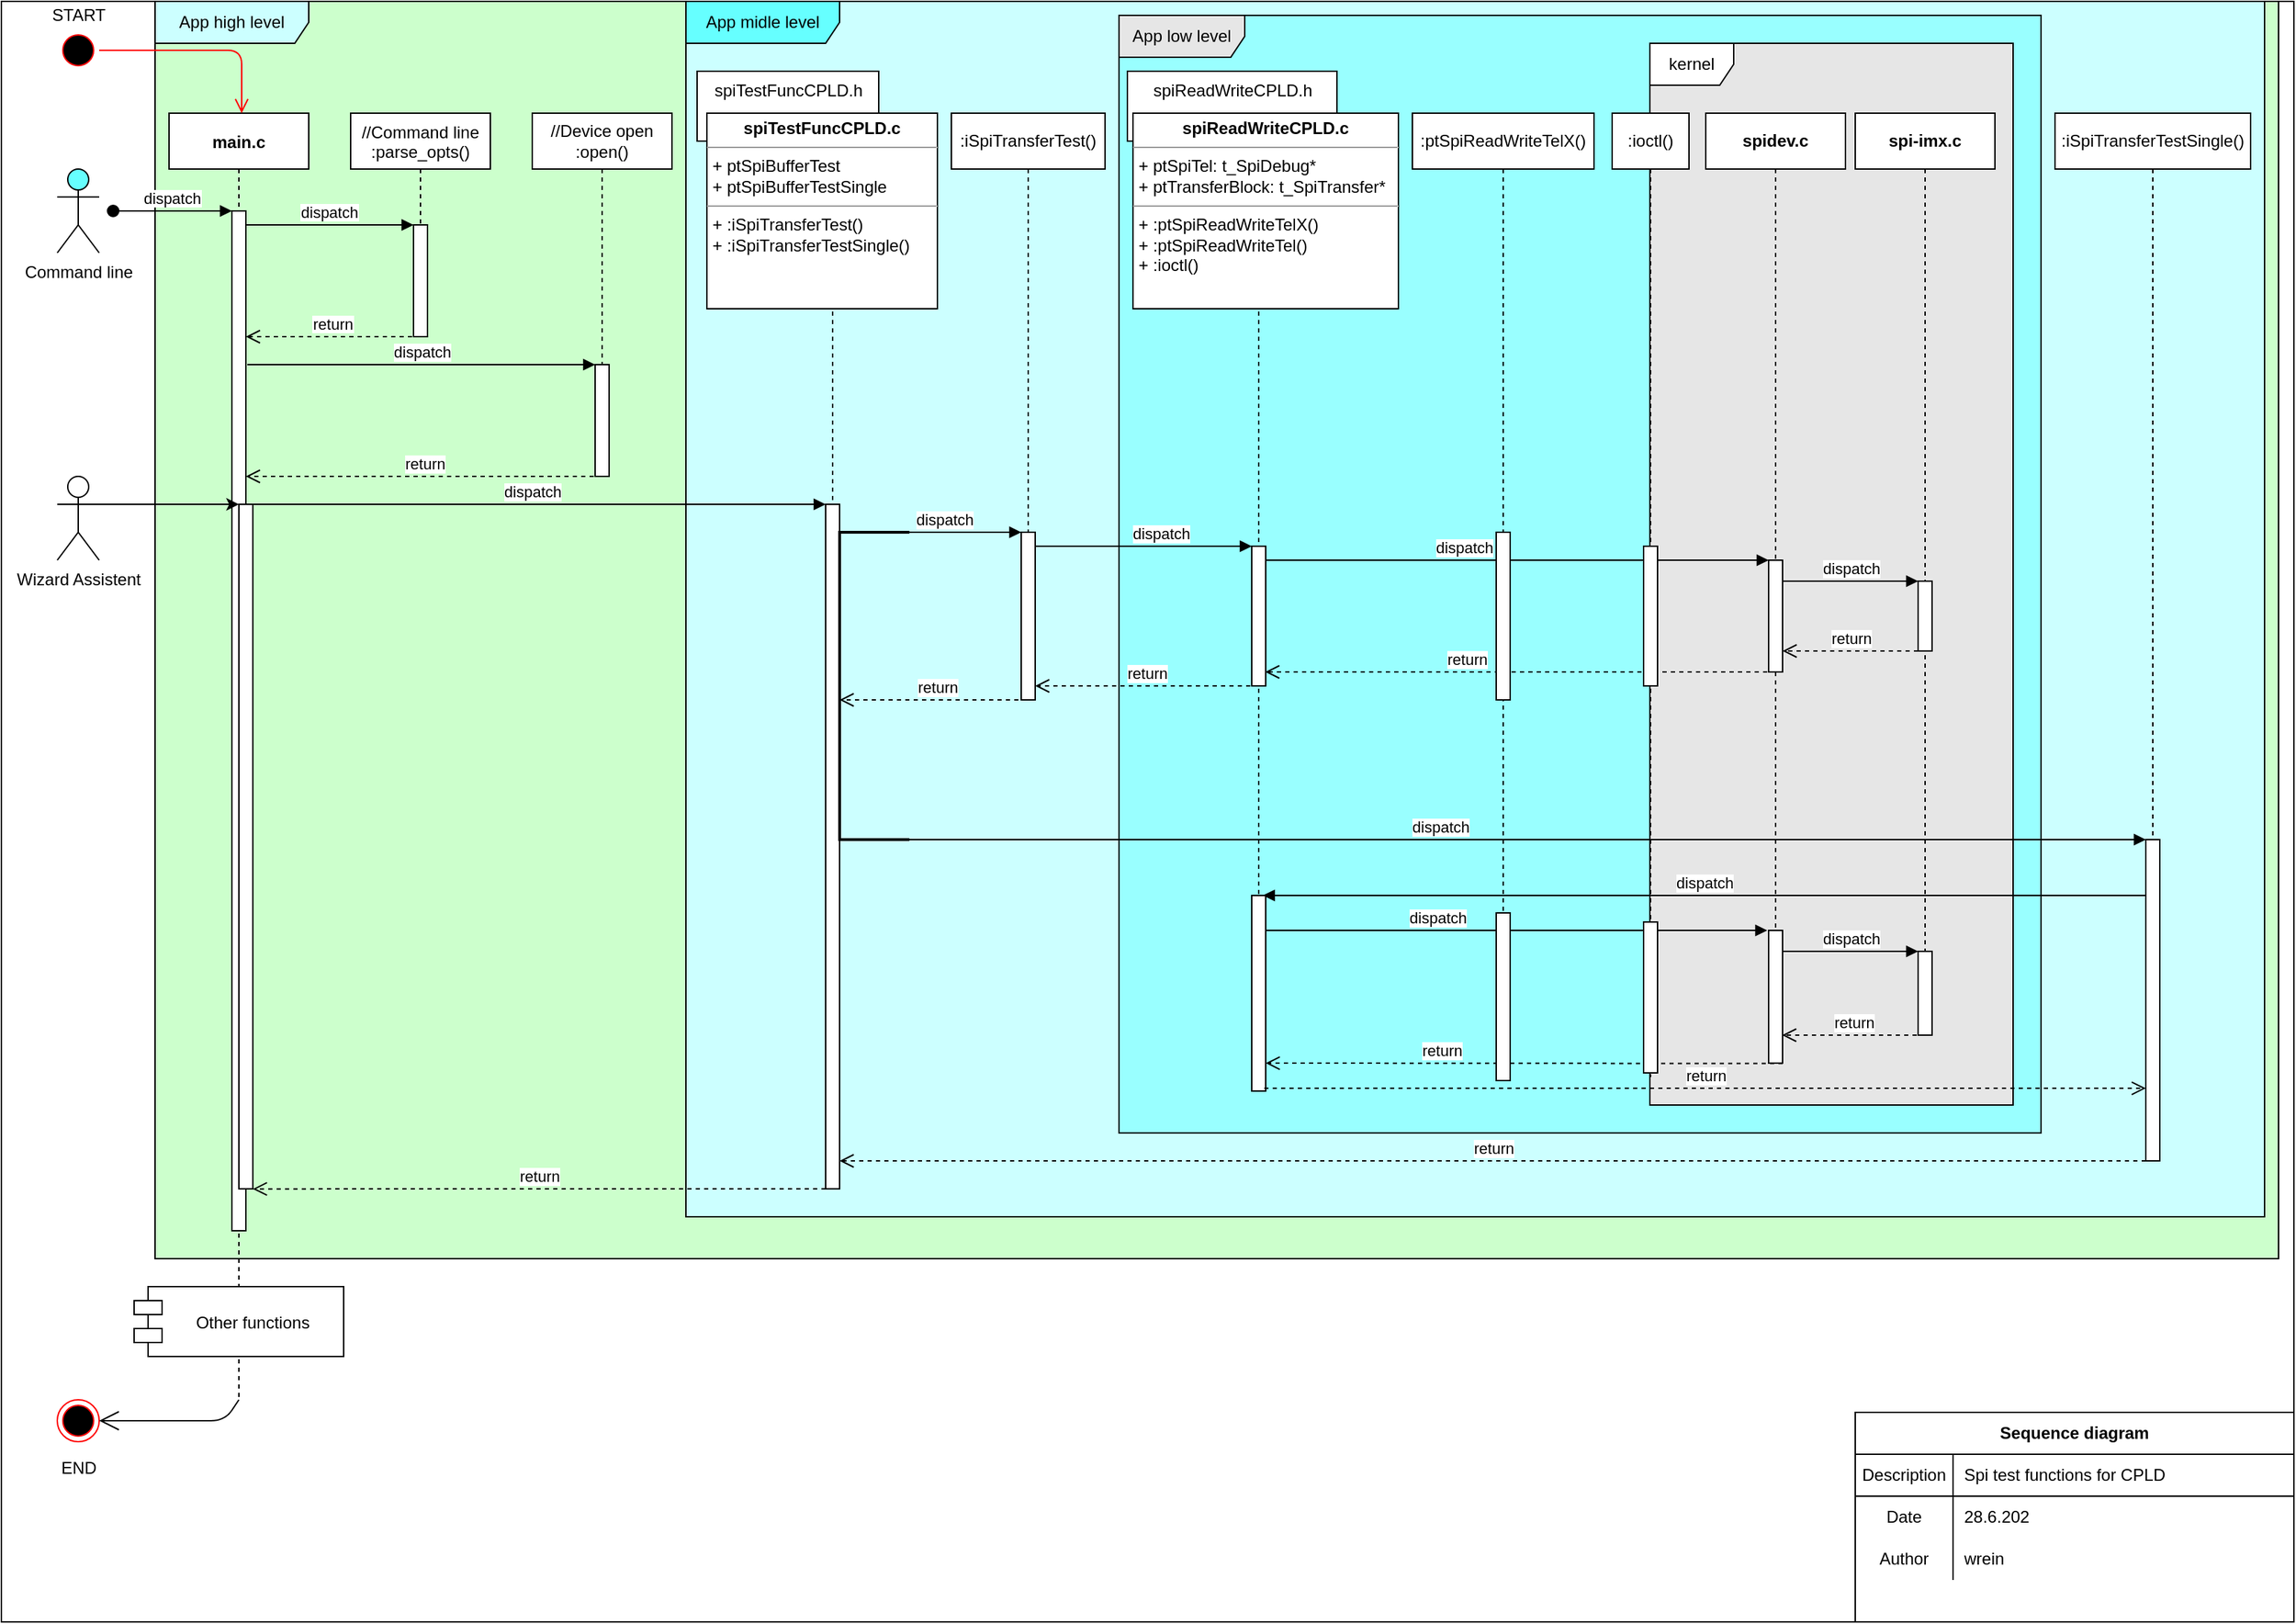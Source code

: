 <mxfile version="14.1.8" type="device"><diagram id="kgpKYQtTHZ0yAKxKKP6v" name="Page-1"><mxGraphModel dx="1086" dy="926" grid="1" gridSize="10" guides="1" tooltips="1" connect="1" arrows="1" fold="1" page="1" pageScale="1" pageWidth="1654" pageHeight="1169" background="#ffffff" math="0" shadow="0"><root><mxCell id="0"/><mxCell id="1" parent="0"/><mxCell id="VKZeagpRYc-gRWp1bDcH-94" value="" style="rounded=0;whiteSpace=wrap;html=1;shadow=0;labelBackgroundColor=none;fillColor=#ffffff;" parent="1" vertex="1"><mxGeometry width="1641" height="1160" as="geometry"/></mxCell><mxCell id="VKZeagpRYc-gRWp1bDcH-77" value="App high level" style="shape=umlFrame;whiteSpace=wrap;html=1;shadow=0;labelBackgroundColor=none;fillColor=#CCFFFF;width=110;height=30;swimlaneFillColor=#CCFFCC;" parent="1" vertex="1"><mxGeometry x="110" width="1520" height="900" as="geometry"/></mxCell><mxCell id="VKZeagpRYc-gRWp1bDcH-73" value="&lt;span style=&quot;background-color: rgb(102 , 255 , 255)&quot;&gt;App midle level&lt;/span&gt;" style="shape=umlFrame;whiteSpace=wrap;html=1;shadow=0;labelBackgroundColor=none;rotation=0;width=110;height=30;labelPosition=center;verticalLabelPosition=middle;align=center;verticalAlign=middle;swimlaneFillColor=#CCFFFF;fillColor=#66FFFF;" parent="1" vertex="1"><mxGeometry x="490" width="1130" height="870" as="geometry"/></mxCell><mxCell id="VKZeagpRYc-gRWp1bDcH-72" value="App low level" style="shape=umlFrame;whiteSpace=wrap;html=1;shadow=0;labelBackgroundColor=none;fillColor=#E6E6E6;width=90;height=30;swimlaneFillColor=#99FFFF;" parent="1" vertex="1"><mxGeometry x="800" y="10" width="660" height="800" as="geometry"/></mxCell><mxCell id="VKZeagpRYc-gRWp1bDcH-71" value="kernel" style="shape=umlFrame;whiteSpace=wrap;html=1;labelBackgroundColor=#ffffff;shadow=0;swimlaneFillColor=#E6E6E6;" parent="1" vertex="1"><mxGeometry x="1180" y="30" width="260" height="760" as="geometry"/></mxCell><mxCell id="VKZeagpRYc-gRWp1bDcH-44" value="spiReadWriteCPLD.h" style="html=1;verticalAlign=top;" parent="1" vertex="1"><mxGeometry x="806" y="50" width="150" height="50" as="geometry"/></mxCell><mxCell id="VKZeagpRYc-gRWp1bDcH-32" value="spiTestFuncCPLD.h" style="html=1;verticalAlign=top;" parent="1" vertex="1"><mxGeometry x="498" y="50" width="130" height="50" as="geometry"/></mxCell><mxCell id="3nuBFxr9cyL0pnOWT2aG-1" value="main.c" style="shape=umlLifeline;perimeter=lifelinePerimeter;container=1;collapsible=0;recursiveResize=0;rounded=0;shadow=0;strokeWidth=1;fontStyle=1" parent="1" vertex="1"><mxGeometry x="120" y="80" width="100" height="920" as="geometry"/></mxCell><mxCell id="3nuBFxr9cyL0pnOWT2aG-2" value="" style="points=[];perimeter=orthogonalPerimeter;rounded=0;shadow=0;strokeWidth=1;" parent="3nuBFxr9cyL0pnOWT2aG-1" vertex="1"><mxGeometry x="45" y="70" width="10" height="730" as="geometry"/></mxCell><mxCell id="3nuBFxr9cyL0pnOWT2aG-3" value="dispatch" style="verticalAlign=bottom;startArrow=oval;endArrow=block;startSize=8;shadow=0;strokeWidth=1;" parent="3nuBFxr9cyL0pnOWT2aG-1" target="3nuBFxr9cyL0pnOWT2aG-2" edge="1"><mxGeometry relative="1" as="geometry"><mxPoint x="-40" y="70" as="sourcePoint"/></mxGeometry></mxCell><mxCell id="3nuBFxr9cyL0pnOWT2aG-5" value="//Command line&#10;:parse_opts()" style="shape=umlLifeline;perimeter=lifelinePerimeter;container=1;collapsible=0;recursiveResize=0;rounded=0;shadow=0;strokeWidth=1;" parent="1" vertex="1"><mxGeometry x="250" y="80" width="100" height="160" as="geometry"/></mxCell><mxCell id="3nuBFxr9cyL0pnOWT2aG-6" value="" style="points=[];perimeter=orthogonalPerimeter;rounded=0;shadow=0;strokeWidth=1;" parent="3nuBFxr9cyL0pnOWT2aG-5" vertex="1"><mxGeometry x="45" y="80" width="10" height="80" as="geometry"/></mxCell><mxCell id="3nuBFxr9cyL0pnOWT2aG-7" value="return" style="verticalAlign=bottom;endArrow=open;dashed=1;endSize=8;shadow=0;strokeWidth=1;" parent="1" target="3nuBFxr9cyL0pnOWT2aG-2" edge="1"><mxGeometry relative="1" as="geometry"><mxPoint x="180" y="240.0" as="targetPoint"/><mxPoint x="300" y="240" as="sourcePoint"/></mxGeometry></mxCell><mxCell id="3nuBFxr9cyL0pnOWT2aG-8" value="dispatch" style="verticalAlign=bottom;endArrow=block;entryX=0;entryY=0;shadow=0;strokeWidth=1;" parent="1" source="3nuBFxr9cyL0pnOWT2aG-2" target="3nuBFxr9cyL0pnOWT2aG-6" edge="1"><mxGeometry relative="1" as="geometry"><mxPoint x="275" y="160" as="sourcePoint"/></mxGeometry></mxCell><mxCell id="VKZeagpRYc-gRWp1bDcH-4" value="//Device open&lt;br&gt;:open()" style="shape=umlLifeline;perimeter=lifelinePerimeter;whiteSpace=wrap;html=1;container=1;collapsible=0;recursiveResize=0;outlineConnect=0;" parent="1" vertex="1"><mxGeometry x="380" y="80" width="100" height="260" as="geometry"/></mxCell><mxCell id="VKZeagpRYc-gRWp1bDcH-5" value="" style="html=1;points=[];perimeter=orthogonalPerimeter;" parent="VKZeagpRYc-gRWp1bDcH-4" vertex="1"><mxGeometry x="45" y="180" width="10" height="80" as="geometry"/></mxCell><mxCell id="VKZeagpRYc-gRWp1bDcH-6" value="dispatch" style="html=1;verticalAlign=bottom;endArrow=block;entryX=0;entryY=0;" parent="1" target="VKZeagpRYc-gRWp1bDcH-5" edge="1"><mxGeometry relative="1" as="geometry"><mxPoint x="176" y="260" as="sourcePoint"/></mxGeometry></mxCell><mxCell id="VKZeagpRYc-gRWp1bDcH-7" value="return" style="html=1;verticalAlign=bottom;endArrow=open;dashed=1;endSize=8;" parent="1" target="3nuBFxr9cyL0pnOWT2aG-2" edge="1"><mxGeometry relative="1" as="geometry"><mxPoint x="180" y="340" as="targetPoint"/><mxPoint x="430" y="340" as="sourcePoint"/></mxGeometry></mxCell><mxCell id="VKZeagpRYc-gRWp1bDcH-9" value="" style="ellipse;html=1;shape=startState;fillColor=#000000;strokeColor=#ff0000;" parent="1" vertex="1"><mxGeometry x="40" y="20" width="30" height="30" as="geometry"/></mxCell><mxCell id="VKZeagpRYc-gRWp1bDcH-10" value="" style="edgeStyle=orthogonalEdgeStyle;html=1;verticalAlign=bottom;endArrow=open;endSize=8;strokeColor=#ff0000;entryX=0.52;entryY=0;entryDx=0;entryDy=0;entryPerimeter=0;" parent="1" source="VKZeagpRYc-gRWp1bDcH-9" target="3nuBFxr9cyL0pnOWT2aG-1" edge="1"><mxGeometry relative="1" as="geometry"><mxPoint x="55" y="110" as="targetPoint"/></mxGeometry></mxCell><mxCell id="VKZeagpRYc-gRWp1bDcH-11" value="" style="ellipse;html=1;shape=endState;fillColor=#000000;strokeColor=#ff0000;" parent="1" vertex="1"><mxGeometry x="40" y="1001" width="30" height="30" as="geometry"/></mxCell><mxCell id="VKZeagpRYc-gRWp1bDcH-13" value="" style="endArrow=open;endFill=1;endSize=12;html=1;entryX=1;entryY=0.5;entryDx=0;entryDy=0;" parent="1" target="VKZeagpRYc-gRWp1bDcH-11" edge="1"><mxGeometry width="160" relative="1" as="geometry"><mxPoint x="170" y="1001" as="sourcePoint"/><mxPoint x="330" y="1001" as="targetPoint"/><Array as="points"><mxPoint x="160" y="1016"/></Array></mxGeometry></mxCell><mxCell id="VKZeagpRYc-gRWp1bDcH-14" value="spiTestFuncCPLD.c" style="shape=umlLifeline;perimeter=lifelinePerimeter;whiteSpace=wrap;html=1;container=1;collapsible=0;recursiveResize=0;outlineConnect=0;" parent="1" vertex="1"><mxGeometry x="520" y="80" width="150" height="770" as="geometry"/></mxCell><mxCell id="VKZeagpRYc-gRWp1bDcH-29" value="" style="html=1;points=[];perimeter=orthogonalPerimeter;" parent="VKZeagpRYc-gRWp1bDcH-14" vertex="1"><mxGeometry x="70" y="280" width="10" height="490" as="geometry"/></mxCell><mxCell id="VKZeagpRYc-gRWp1bDcH-36" value="" style="strokeWidth=2;html=1;shape=mxgraph.flowchart.annotation_1;align=left;pointerEvents=1;" parent="VKZeagpRYc-gRWp1bDcH-14" vertex="1"><mxGeometry x="80" y="300" width="50" height="220" as="geometry"/></mxCell><mxCell id="dVz9SOBv6okbCxQQQ4Bf-1" value="&lt;p style=&quot;margin: 0px ; margin-top: 4px ; text-align: center&quot;&gt;&lt;span&gt;&lt;b&gt;spiTestFuncCPLD.c&lt;/b&gt;&lt;/span&gt;&lt;br&gt;&lt;/p&gt;&lt;hr size=&quot;1&quot;&gt;&lt;p style=&quot;margin: 0px ; margin-left: 4px&quot;&gt;+ ptSpiBufferTest&lt;br&gt;+ ptSpiBufferTestSingle&lt;/p&gt;&lt;hr size=&quot;1&quot;&gt;&lt;p style=&quot;margin: 0px ; margin-left: 4px&quot;&gt;+&amp;nbsp;&lt;span style=&quot;text-align: center&quot;&gt;:iSpiTransferTest()&lt;/span&gt;&lt;br&gt;+ :iSpiTransferTestSingle()&lt;/p&gt;" style="verticalAlign=top;align=left;overflow=fill;fontSize=12;fontFamily=Helvetica;html=1;" parent="VKZeagpRYc-gRWp1bDcH-14" vertex="1"><mxGeometry x="-15" width="165" height="140" as="geometry"/></mxCell><mxCell id="VKZeagpRYc-gRWp1bDcH-28" value="" style="html=1;points=[];perimeter=orthogonalPerimeter;" parent="1" vertex="1"><mxGeometry x="170" y="360" width="10" height="490" as="geometry"/></mxCell><mxCell id="VKZeagpRYc-gRWp1bDcH-30" value="dispatch" style="html=1;verticalAlign=bottom;endArrow=block;entryX=0;entryY=0;" parent="1" source="3nuBFxr9cyL0pnOWT2aG-1" target="VKZeagpRYc-gRWp1bDcH-29" edge="1"><mxGeometry relative="1" as="geometry"><mxPoint x="510" y="360" as="sourcePoint"/></mxGeometry></mxCell><mxCell id="VKZeagpRYc-gRWp1bDcH-31" value="return" style="html=1;verticalAlign=bottom;endArrow=open;dashed=1;endSize=8;entryX=0.5;entryY=0.959;entryDx=0;entryDy=0;entryPerimeter=0;" parent="1" edge="1"><mxGeometry relative="1" as="geometry"><mxPoint x="180" y="850.07" as="targetPoint"/><mxPoint x="590" y="850" as="sourcePoint"/></mxGeometry></mxCell><mxCell id="VKZeagpRYc-gRWp1bDcH-34" value=":iSpiTransferTest()" style="shape=umlLifeline;perimeter=lifelinePerimeter;whiteSpace=wrap;html=1;container=1;collapsible=0;recursiveResize=0;outlineConnect=0;" parent="1" vertex="1"><mxGeometry x="680" y="80" width="110" height="420" as="geometry"/></mxCell><mxCell id="VKZeagpRYc-gRWp1bDcH-40" value="" style="html=1;points=[];perimeter=orthogonalPerimeter;" parent="VKZeagpRYc-gRWp1bDcH-34" vertex="1"><mxGeometry x="50" y="300" width="10" height="120" as="geometry"/></mxCell><mxCell id="VKZeagpRYc-gRWp1bDcH-41" value="dispatch" style="html=1;verticalAlign=bottom;endArrow=block;entryX=0;entryY=0;" parent="1" target="VKZeagpRYc-gRWp1bDcH-40" edge="1"><mxGeometry relative="1" as="geometry"><mxPoint x="620" y="380" as="sourcePoint"/></mxGeometry></mxCell><mxCell id="VKZeagpRYc-gRWp1bDcH-42" value="return" style="html=1;verticalAlign=bottom;endArrow=open;dashed=1;endSize=8;" parent="1" edge="1"><mxGeometry relative="1" as="geometry"><mxPoint x="600" y="500" as="targetPoint"/><mxPoint x="740" y="500" as="sourcePoint"/></mxGeometry></mxCell><mxCell id="VKZeagpRYc-gRWp1bDcH-43" value="spiReadWriteCPLD.c" style="shape=umlLifeline;perimeter=lifelinePerimeter;whiteSpace=wrap;html=1;container=1;collapsible=0;recursiveResize=0;outlineConnect=0;" parent="1" vertex="1"><mxGeometry x="810" y="80" width="180" height="700" as="geometry"/></mxCell><mxCell id="VKZeagpRYc-gRWp1bDcH-45" value="" style="html=1;points=[];perimeter=orthogonalPerimeter;" parent="VKZeagpRYc-gRWp1bDcH-43" vertex="1"><mxGeometry x="85" y="310" width="10" height="100" as="geometry"/></mxCell><mxCell id="VKZeagpRYc-gRWp1bDcH-60" value="" style="html=1;points=[];perimeter=orthogonalPerimeter;" parent="VKZeagpRYc-gRWp1bDcH-43" vertex="1"><mxGeometry x="85" y="560" width="10" height="140" as="geometry"/></mxCell><mxCell id="dVz9SOBv6okbCxQQQ4Bf-2" value="&lt;p style=&quot;margin: 0px ; margin-top: 4px ; text-align: center&quot;&gt;&lt;b&gt;spiReadWriteCPLD.c&lt;/b&gt;&lt;b&gt;&lt;br&gt;&lt;/b&gt;&lt;/p&gt;&lt;hr size=&quot;1&quot;&gt;&lt;p style=&quot;margin: 0px ; margin-left: 4px&quot;&gt;+ ptSpiTel: t_SpiDebug*&lt;br&gt;+ ptTransferBlock:&amp;nbsp;t_SpiTransfer*&lt;/p&gt;&lt;hr size=&quot;1&quot;&gt;&lt;p style=&quot;margin: 0px ; margin-left: 4px&quot;&gt;+&amp;nbsp;&lt;span style=&quot;text-align: center&quot;&gt;:ptSpiReadWriteTelX(&lt;/span&gt;)&lt;br&gt;+&amp;nbsp;&lt;span style=&quot;text-align: center&quot;&gt;:ptSpiReadWriteTel&lt;/span&gt;()&lt;/p&gt;&lt;p style=&quot;margin: 0px ; margin-left: 4px&quot;&gt;+ :ioctl()&lt;/p&gt;" style="verticalAlign=top;align=left;overflow=fill;fontSize=12;fontFamily=Helvetica;html=1;" parent="VKZeagpRYc-gRWp1bDcH-43" vertex="1"><mxGeometry width="190" height="140" as="geometry"/></mxCell><mxCell id="VKZeagpRYc-gRWp1bDcH-46" value="dispatch" style="html=1;verticalAlign=bottom;endArrow=block;entryX=0;entryY=0;" parent="1" source="VKZeagpRYc-gRWp1bDcH-40" target="VKZeagpRYc-gRWp1bDcH-45" edge="1"><mxGeometry x="0.161" relative="1" as="geometry"><mxPoint x="760" y="390" as="sourcePoint"/><mxPoint as="offset"/></mxGeometry></mxCell><mxCell id="VKZeagpRYc-gRWp1bDcH-47" value="return" style="html=1;verticalAlign=bottom;endArrow=open;dashed=1;endSize=8;" parent="1" target="VKZeagpRYc-gRWp1bDcH-40" edge="1"><mxGeometry relative="1" as="geometry"><mxPoint x="760" y="490" as="targetPoint"/><mxPoint x="900" y="490" as="sourcePoint"/></mxGeometry></mxCell><mxCell id="VKZeagpRYc-gRWp1bDcH-48" value="&lt;b&gt;spidev.c&lt;/b&gt;" style="shape=umlLifeline;perimeter=lifelinePerimeter;whiteSpace=wrap;html=1;container=1;collapsible=0;recursiveResize=0;outlineConnect=0;" parent="1" vertex="1"><mxGeometry x="1220" y="80" width="100" height="680" as="geometry"/></mxCell><mxCell id="VKZeagpRYc-gRWp1bDcH-49" value="" style="html=1;points=[];perimeter=orthogonalPerimeter;" parent="VKZeagpRYc-gRWp1bDcH-48" vertex="1"><mxGeometry x="45" y="320" width="10" height="80" as="geometry"/></mxCell><mxCell id="VKZeagpRYc-gRWp1bDcH-63" value="" style="html=1;points=[];perimeter=orthogonalPerimeter;" parent="VKZeagpRYc-gRWp1bDcH-48" vertex="1"><mxGeometry x="45" y="585" width="10" height="95" as="geometry"/></mxCell><mxCell id="VKZeagpRYc-gRWp1bDcH-50" value="dispatch" style="html=1;verticalAlign=bottom;endArrow=block;entryX=0;entryY=0;exitX=1;exitY=0.1;exitDx=0;exitDy=0;exitPerimeter=0;" parent="1" source="VKZeagpRYc-gRWp1bDcH-45" target="VKZeagpRYc-gRWp1bDcH-49" edge="1"><mxGeometry x="-0.211" relative="1" as="geometry"><mxPoint x="910" y="400" as="sourcePoint"/><mxPoint as="offset"/></mxGeometry></mxCell><mxCell id="VKZeagpRYc-gRWp1bDcH-51" value="return" style="html=1;verticalAlign=bottom;endArrow=open;dashed=1;endSize=8;exitX=0;exitY=0.95;" parent="1" edge="1"><mxGeometry x="0.21" relative="1" as="geometry"><mxPoint x="904.667" y="480" as="targetPoint"/><mxPoint as="offset"/><mxPoint x="1270" y="480" as="sourcePoint"/></mxGeometry></mxCell><mxCell id="VKZeagpRYc-gRWp1bDcH-52" value="&lt;b&gt;spi-imx.c&lt;/b&gt;" style="shape=umlLifeline;perimeter=lifelinePerimeter;whiteSpace=wrap;html=1;container=1;collapsible=0;recursiveResize=0;outlineConnect=0;" parent="1" vertex="1"><mxGeometry x="1327" y="80" width="100" height="660" as="geometry"/></mxCell><mxCell id="VKZeagpRYc-gRWp1bDcH-66" value="" style="html=1;points=[];perimeter=orthogonalPerimeter;" parent="VKZeagpRYc-gRWp1bDcH-52" vertex="1"><mxGeometry x="45" y="600" width="10" height="60" as="geometry"/></mxCell><mxCell id="VKZeagpRYc-gRWp1bDcH-53" value="" style="html=1;points=[];perimeter=orthogonalPerimeter;" parent="VKZeagpRYc-gRWp1bDcH-52" vertex="1"><mxGeometry x="45" y="335" width="10" height="50" as="geometry"/></mxCell><mxCell id="VKZeagpRYc-gRWp1bDcH-54" value="dispatch" style="html=1;verticalAlign=bottom;endArrow=block;entryX=0;entryY=0;" parent="1" target="VKZeagpRYc-gRWp1bDcH-53" edge="1"><mxGeometry relative="1" as="geometry"><mxPoint x="1275" y="415" as="sourcePoint"/></mxGeometry></mxCell><mxCell id="VKZeagpRYc-gRWp1bDcH-55" value="return" style="html=1;verticalAlign=bottom;endArrow=open;dashed=1;endSize=8;" parent="1" source="VKZeagpRYc-gRWp1bDcH-53" target="VKZeagpRYc-gRWp1bDcH-49" edge="1"><mxGeometry relative="1" as="geometry"><mxPoint x="1270" y="465" as="targetPoint"/><mxPoint x="1329.5" y="465" as="sourcePoint"/><Array as="points"><mxPoint x="1320" y="465"/></Array></mxGeometry></mxCell><mxCell id="VKZeagpRYc-gRWp1bDcH-56" value=":iSpiTransferTestSingle()" style="shape=umlLifeline;perimeter=lifelinePerimeter;whiteSpace=wrap;html=1;container=1;collapsible=0;recursiveResize=0;outlineConnect=0;" parent="1" vertex="1"><mxGeometry x="1470" y="80" width="140" height="750" as="geometry"/></mxCell><mxCell id="VKZeagpRYc-gRWp1bDcH-57" value="" style="html=1;points=[];perimeter=orthogonalPerimeter;" parent="VKZeagpRYc-gRWp1bDcH-56" vertex="1"><mxGeometry x="65" y="520" width="10" height="230" as="geometry"/></mxCell><mxCell id="VKZeagpRYc-gRWp1bDcH-58" value="dispatch" style="html=1;verticalAlign=bottom;endArrow=block;entryX=0;entryY=0;" parent="1" target="VKZeagpRYc-gRWp1bDcH-57" edge="1"><mxGeometry x="-0.092" relative="1" as="geometry"><mxPoint x="610" y="600" as="sourcePoint"/><mxPoint as="offset"/></mxGeometry></mxCell><mxCell id="VKZeagpRYc-gRWp1bDcH-61" value="dispatch" style="html=1;verticalAlign=bottom;endArrow=block;entryX=1;entryY=0;" parent="1" edge="1"><mxGeometry relative="1" as="geometry"><mxPoint x="1535" y="640" as="sourcePoint"/><mxPoint x="903" y="640" as="targetPoint"/></mxGeometry></mxCell><mxCell id="VKZeagpRYc-gRWp1bDcH-62" value="return" style="html=1;verticalAlign=bottom;endArrow=open;dashed=1;endSize=8;exitX=0.9;exitY=0.986;exitDx=0;exitDy=0;exitPerimeter=0;" parent="1" source="VKZeagpRYc-gRWp1bDcH-60" target="VKZeagpRYc-gRWp1bDcH-57" edge="1"><mxGeometry relative="1" as="geometry"><mxPoint x="1404.5" y="780" as="targetPoint"/><mxPoint x="950" y="780" as="sourcePoint"/></mxGeometry></mxCell><mxCell id="VKZeagpRYc-gRWp1bDcH-64" value="dispatch" style="html=1;verticalAlign=bottom;endArrow=block;entryX=0;entryY=0;" parent="1" edge="1"><mxGeometry x="-0.322" relative="1" as="geometry"><mxPoint x="905" y="665" as="sourcePoint"/><mxPoint x="1" as="offset"/><mxPoint x="1264" y="665" as="targetPoint"/></mxGeometry></mxCell><mxCell id="VKZeagpRYc-gRWp1bDcH-65" value="return" style="html=1;verticalAlign=bottom;endArrow=open;dashed=1;endSize=8;exitX=0.5;exitY=1.003;exitDx=0;exitDy=0;exitPerimeter=0;" parent="1" edge="1"><mxGeometry x="0.322" relative="1" as="geometry"><mxPoint x="905" y="760" as="targetPoint"/><mxPoint x="1275" y="760.285" as="sourcePoint"/><mxPoint as="offset"/></mxGeometry></mxCell><mxCell id="VKZeagpRYc-gRWp1bDcH-67" value="dispatch" style="html=1;verticalAlign=bottom;endArrow=block;entryX=0;entryY=0;" parent="1" target="VKZeagpRYc-gRWp1bDcH-66" edge="1"><mxGeometry relative="1" as="geometry"><mxPoint x="1275" y="680" as="sourcePoint"/></mxGeometry></mxCell><mxCell id="VKZeagpRYc-gRWp1bDcH-68" value="return" style="html=1;verticalAlign=bottom;endArrow=open;dashed=1;endSize=8;exitX=0;exitY=0.95;" parent="1" edge="1"><mxGeometry relative="1" as="geometry"><mxPoint x="1274.667" y="740.0" as="targetPoint"/><mxPoint x="1377" y="740.0" as="sourcePoint"/></mxGeometry></mxCell><mxCell id="VKZeagpRYc-gRWp1bDcH-59" value="return" style="html=1;verticalAlign=bottom;endArrow=open;dashed=1;endSize=8;exitX=0;exitY=1;exitDx=0;exitDy=0;exitPerimeter=0;" parent="1" source="VKZeagpRYc-gRWp1bDcH-57" edge="1"><mxGeometry relative="1" as="geometry"><mxPoint x="600" y="830" as="targetPoint"/><mxPoint x="1400" y="830.0" as="sourcePoint"/></mxGeometry></mxCell><mxCell id="VKZeagpRYc-gRWp1bDcH-76" value="Command line" style="shape=umlActor;verticalLabelPosition=bottom;verticalAlign=top;html=1;shadow=0;labelBackgroundColor=none;fillColor=#66FFFF;" parent="1" vertex="1"><mxGeometry x="40" y="120" width="30" height="60" as="geometry"/></mxCell><mxCell id="VKZeagpRYc-gRWp1bDcH-80" value="Sequence diagram" style="shape=table;html=1;whiteSpace=wrap;startSize=30;container=1;collapsible=0;childLayout=tableLayout;fixedRows=1;rowLines=0;fontStyle=1;align=center;shadow=0;labelBackgroundColor=none;" parent="1" vertex="1"><mxGeometry x="1327" y="1010" width="314" height="150" as="geometry"/></mxCell><mxCell id="VKZeagpRYc-gRWp1bDcH-81" value="" style="shape=partialRectangle;html=1;whiteSpace=wrap;collapsible=0;dropTarget=0;pointerEvents=0;fillColor=none;top=0;left=0;bottom=1;right=0;points=[[0,0.5],[1,0.5]];portConstraint=eastwest;" parent="VKZeagpRYc-gRWp1bDcH-80" vertex="1"><mxGeometry y="30" width="314" height="30" as="geometry"/></mxCell><mxCell id="VKZeagpRYc-gRWp1bDcH-82" value="Description" style="shape=partialRectangle;html=1;whiteSpace=wrap;connectable=0;fillColor=none;top=0;left=0;bottom=0;right=0;overflow=hidden;" parent="VKZeagpRYc-gRWp1bDcH-81" vertex="1"><mxGeometry width="70" height="30" as="geometry"/></mxCell><mxCell id="VKZeagpRYc-gRWp1bDcH-83" value="Spi test functions for CPLD" style="shape=partialRectangle;html=1;whiteSpace=wrap;connectable=0;fillColor=none;top=0;left=0;bottom=0;right=0;align=left;spacingLeft=6;overflow=hidden;" parent="VKZeagpRYc-gRWp1bDcH-81" vertex="1"><mxGeometry x="70" width="244" height="30" as="geometry"/></mxCell><mxCell id="VKZeagpRYc-gRWp1bDcH-84" value="" style="shape=partialRectangle;html=1;whiteSpace=wrap;collapsible=0;dropTarget=0;pointerEvents=0;fillColor=none;top=0;left=0;bottom=0;right=0;points=[[0,0.5],[1,0.5]];portConstraint=eastwest;" parent="VKZeagpRYc-gRWp1bDcH-80" vertex="1"><mxGeometry y="60" width="314" height="30" as="geometry"/></mxCell><mxCell id="VKZeagpRYc-gRWp1bDcH-85" value="Date" style="shape=partialRectangle;html=1;whiteSpace=wrap;connectable=0;fillColor=none;top=0;left=0;bottom=0;right=0;overflow=hidden;" parent="VKZeagpRYc-gRWp1bDcH-84" vertex="1"><mxGeometry width="70" height="30" as="geometry"/></mxCell><mxCell id="VKZeagpRYc-gRWp1bDcH-86" value="28.6.202" style="shape=partialRectangle;html=1;whiteSpace=wrap;connectable=0;fillColor=none;top=0;left=0;bottom=0;right=0;align=left;spacingLeft=6;overflow=hidden;" parent="VKZeagpRYc-gRWp1bDcH-84" vertex="1"><mxGeometry x="70" width="244" height="30" as="geometry"/></mxCell><mxCell id="VKZeagpRYc-gRWp1bDcH-87" value="" style="shape=partialRectangle;html=1;whiteSpace=wrap;collapsible=0;dropTarget=0;pointerEvents=0;fillColor=none;top=0;left=0;bottom=0;right=0;points=[[0,0.5],[1,0.5]];portConstraint=eastwest;" parent="VKZeagpRYc-gRWp1bDcH-80" vertex="1"><mxGeometry y="90" width="314" height="30" as="geometry"/></mxCell><mxCell id="VKZeagpRYc-gRWp1bDcH-88" value="Author" style="shape=partialRectangle;html=1;whiteSpace=wrap;connectable=0;fillColor=none;top=0;left=0;bottom=0;right=0;overflow=hidden;" parent="VKZeagpRYc-gRWp1bDcH-87" vertex="1"><mxGeometry width="70" height="30" as="geometry"/></mxCell><mxCell id="VKZeagpRYc-gRWp1bDcH-89" value="wrein" style="shape=partialRectangle;html=1;whiteSpace=wrap;connectable=0;fillColor=none;top=0;left=0;bottom=0;right=0;align=left;spacingLeft=6;overflow=hidden;" parent="VKZeagpRYc-gRWp1bDcH-87" vertex="1"><mxGeometry x="70" width="244" height="30" as="geometry"/></mxCell><mxCell id="VKZeagpRYc-gRWp1bDcH-90" value="END" style="text;html=1;align=center;verticalAlign=middle;resizable=0;points=[];autosize=1;" parent="1" vertex="1"><mxGeometry x="35" y="1040" width="40" height="20" as="geometry"/></mxCell><mxCell id="VKZeagpRYc-gRWp1bDcH-91" value="START" style="text;html=1;align=center;verticalAlign=middle;resizable=0;points=[];autosize=1;" parent="1" vertex="1"><mxGeometry x="30" width="50" height="20" as="geometry"/></mxCell><mxCell id="VKZeagpRYc-gRWp1bDcH-93" value="Other functions" style="shape=module;align=left;spacingLeft=20;align=center;verticalAlign=middle;shadow=0;labelBackgroundColor=none;fillColor=#ffffff;" parent="1" vertex="1"><mxGeometry x="95" y="920" width="150" height="50" as="geometry"/></mxCell><mxCell id="dVz9SOBv6okbCxQQQ4Bf-3" value="&lt;span&gt;:ioctl()&lt;/span&gt;" style="shape=umlLifeline;perimeter=lifelinePerimeter;whiteSpace=wrap;html=1;container=1;collapsible=0;recursiveResize=0;outlineConnect=0;" parent="1" vertex="1"><mxGeometry x="1153" y="80" width="55" height="690" as="geometry"/></mxCell><mxCell id="dVz9SOBv6okbCxQQQ4Bf-4" value="" style="html=1;points=[];perimeter=orthogonalPerimeter;" parent="dVz9SOBv6okbCxQQQ4Bf-3" vertex="1"><mxGeometry x="22.5" y="310" width="10" height="100" as="geometry"/></mxCell><mxCell id="dVz9SOBv6okbCxQQQ4Bf-5" value="" style="html=1;points=[];perimeter=orthogonalPerimeter;" parent="dVz9SOBv6okbCxQQQ4Bf-3" vertex="1"><mxGeometry x="22.5" y="579" width="10" height="108" as="geometry"/></mxCell><mxCell id="dVz9SOBv6okbCxQQQ4Bf-6" value=":ptSpiReadWriteTelX()" style="shape=umlLifeline;perimeter=lifelinePerimeter;whiteSpace=wrap;html=1;container=1;collapsible=0;recursiveResize=0;outlineConnect=0;" parent="1" vertex="1"><mxGeometry x="1010" y="80" width="130" height="692.5" as="geometry"/></mxCell><mxCell id="dVz9SOBv6okbCxQQQ4Bf-7" value="" style="html=1;points=[];perimeter=orthogonalPerimeter;" parent="dVz9SOBv6okbCxQQQ4Bf-6" vertex="1"><mxGeometry x="60" y="300" width="10" height="120" as="geometry"/></mxCell><mxCell id="dVz9SOBv6okbCxQQQ4Bf-8" value="" style="html=1;points=[];perimeter=orthogonalPerimeter;" parent="dVz9SOBv6okbCxQQQ4Bf-6" vertex="1"><mxGeometry x="60" y="572.5" width="10" height="120" as="geometry"/></mxCell><mxCell id="pIUh5rm9RZenu7ikek2L-2" style="edgeStyle=orthogonalEdgeStyle;rounded=0;orthogonalLoop=1;jettySize=auto;html=1;exitX=1;exitY=0.333;exitDx=0;exitDy=0;exitPerimeter=0;" parent="1" source="pIUh5rm9RZenu7ikek2L-1" edge="1"><mxGeometry relative="1" as="geometry"><mxPoint x="170" y="360" as="targetPoint"/></mxGeometry></mxCell><mxCell id="pIUh5rm9RZenu7ikek2L-1" value="Wizard Assistent" style="shape=umlActor;verticalLabelPosition=bottom;verticalAlign=top;html=1;" parent="1" vertex="1"><mxGeometry x="40" y="340" width="30" height="60" as="geometry"/></mxCell></root></mxGraphModel></diagram></mxfile>